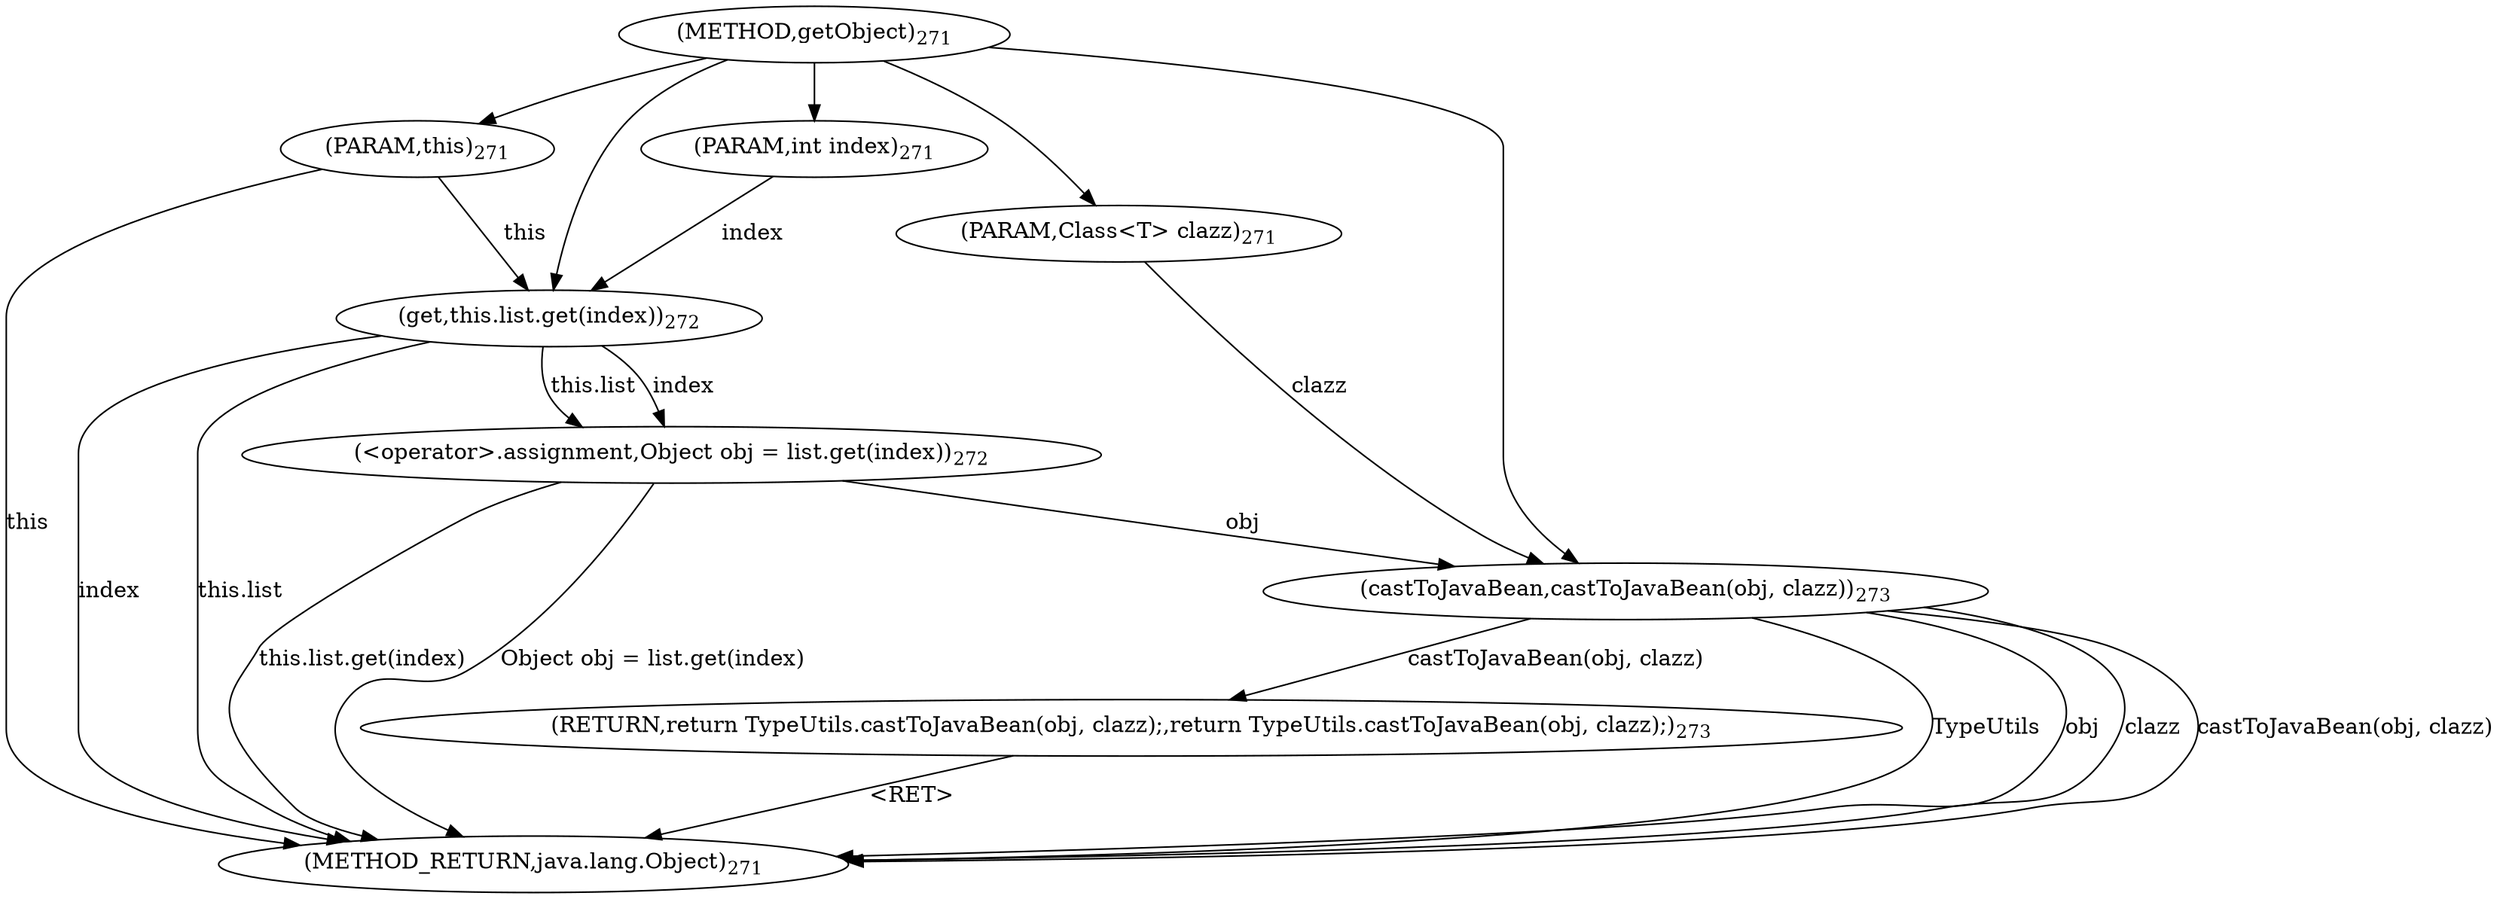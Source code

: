 digraph "getObject" {  
"846" [label = <(METHOD,getObject)<SUB>271</SUB>> ]
"866" [label = <(METHOD_RETURN,java.lang.Object)<SUB>271</SUB>> ]
"847" [label = <(PARAM,this)<SUB>271</SUB>> ]
"848" [label = <(PARAM,int index)<SUB>271</SUB>> ]
"849" [label = <(PARAM,Class&lt;T&gt; clazz)<SUB>271</SUB>> ]
"852" [label = <(&lt;operator&gt;.assignment,Object obj = list.get(index))<SUB>272</SUB>> ]
"859" [label = <(RETURN,return TypeUtils.castToJavaBean(obj, clazz);,return TypeUtils.castToJavaBean(obj, clazz);)<SUB>273</SUB>> ]
"852" [label = <(&lt;operator&gt;.assignment,Object obj = list.get(index))<SUB>272</SUB>> ]
"852" [label = <(&lt;operator&gt;.assignment,Object obj = list.get(index))<SUB>272</SUB>> ]
"860" [label = <(castToJavaBean,castToJavaBean(obj, clazz))<SUB>273</SUB>> ]
"854" [label = <(get,this.list.get(index))<SUB>272</SUB>> ]
"854" [label = <(get,this.list.get(index))<SUB>272</SUB>> ]
"860" [label = <(castToJavaBean,castToJavaBean(obj, clazz))<SUB>273</SUB>> ]
"860" [label = <(castToJavaBean,castToJavaBean(obj, clazz))<SUB>273</SUB>> ]
"860" [label = <(castToJavaBean,castToJavaBean(obj, clazz))<SUB>273</SUB>> ]
  "859" -> "866"  [ label = "&lt;RET&gt;"] 
  "847" -> "866"  [ label = "this"] 
  "854" -> "866"  [ label = "this.list"] 
  "854" -> "866"  [ label = "index"] 
  "852" -> "866"  [ label = "this.list.get(index)"] 
  "852" -> "866"  [ label = "Object obj = list.get(index)"] 
  "860" -> "866"  [ label = "TypeUtils"] 
  "860" -> "866"  [ label = "obj"] 
  "860" -> "866"  [ label = "clazz"] 
  "860" -> "866"  [ label = "castToJavaBean(obj, clazz)"] 
  "846" -> "847" 
  "846" -> "848" 
  "846" -> "849" 
  "854" -> "852"  [ label = "this.list"] 
  "854" -> "852"  [ label = "index"] 
  "860" -> "859"  [ label = "castToJavaBean(obj, clazz)"] 
  "847" -> "854"  [ label = "this"] 
  "848" -> "854"  [ label = "index"] 
  "846" -> "854" 
  "846" -> "860" 
  "852" -> "860"  [ label = "obj"] 
  "849" -> "860"  [ label = "clazz"] 
}
